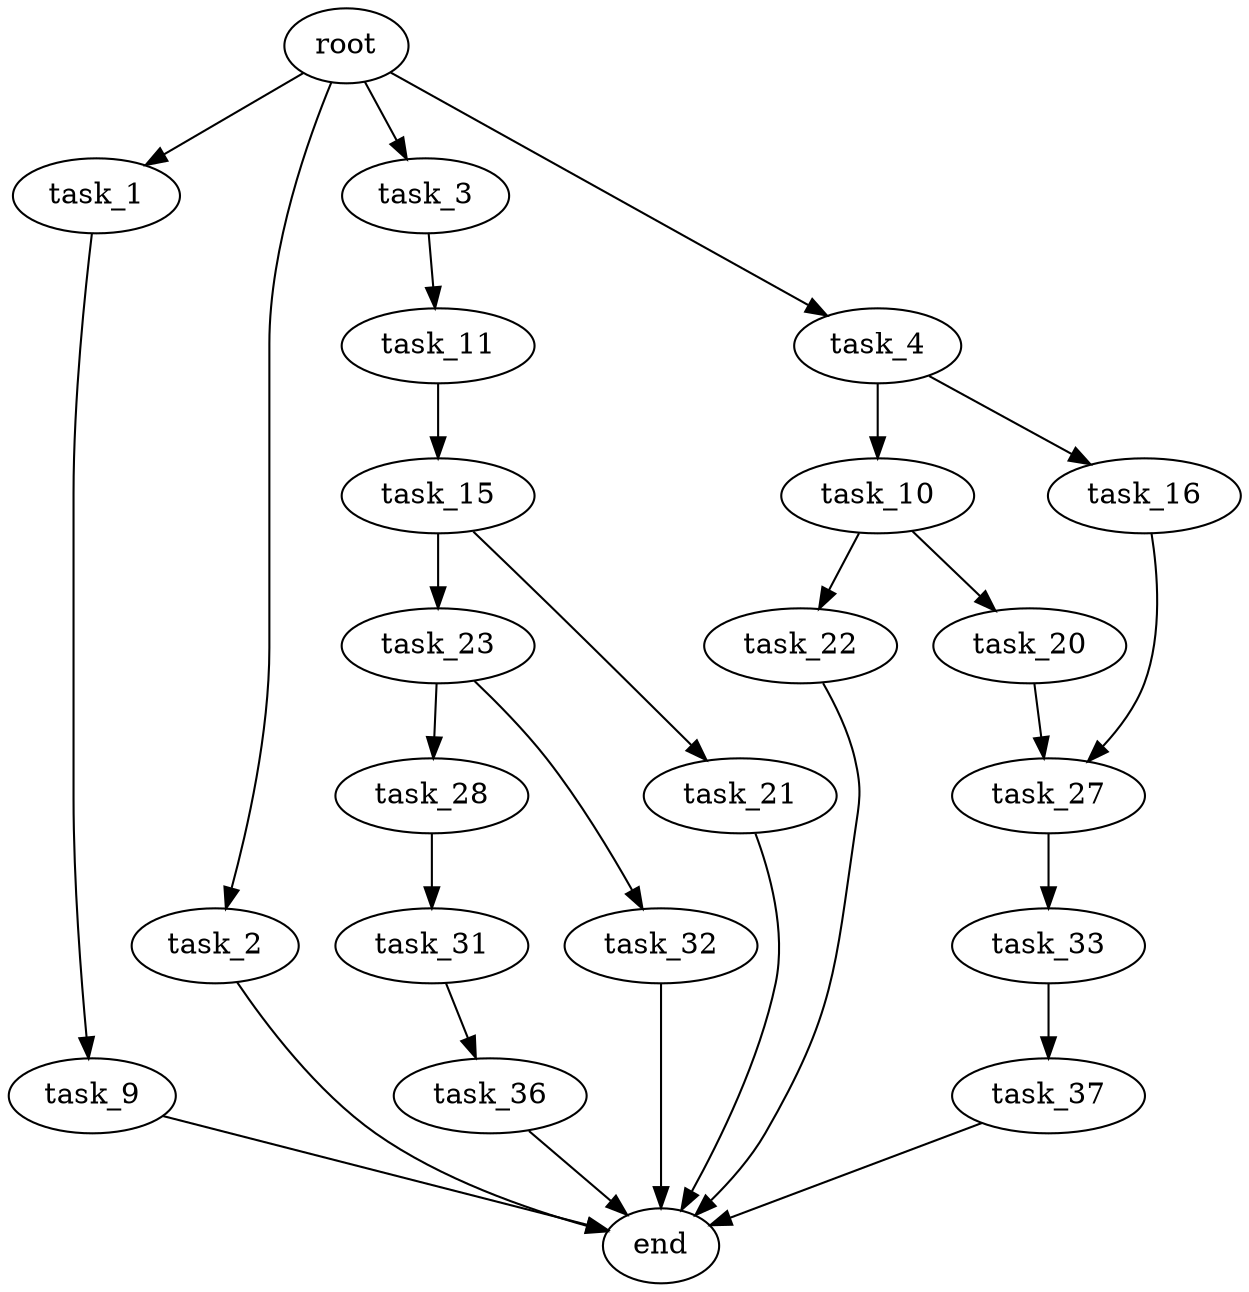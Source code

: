 digraph G {
  root [size="0.000000"];
  task_1 [size="30362642420.000000"];
  task_2 [size="26437527277.000000"];
  task_3 [size="9106492204.000000"];
  task_4 [size="231928233984.000000"];
  task_9 [size="27305245530.000000"];
  task_10 [size="8589934592.000000"];
  task_11 [size="549755813888.000000"];
  task_15 [size="134217728000.000000"];
  task_16 [size="6924382978.000000"];
  task_20 [size="368293445632.000000"];
  task_21 [size="6792013102.000000"];
  task_22 [size="18236997855.000000"];
  task_23 [size="401488665518.000000"];
  task_27 [size="95182730273.000000"];
  task_28 [size="9623796982.000000"];
  task_31 [size="641294270675.000000"];
  task_32 [size="1270449691526.000000"];
  task_33 [size="6151109257.000000"];
  task_36 [size="12922149464.000000"];
  task_37 [size="25371726782.000000"];
  end [size="0.000000"];

  root -> task_1 [size="1.000000"];
  root -> task_2 [size="1.000000"];
  root -> task_3 [size="1.000000"];
  root -> task_4 [size="1.000000"];
  task_1 -> task_9 [size="75497472.000000"];
  task_2 -> end [size="1.000000"];
  task_3 -> task_11 [size="679477248.000000"];
  task_4 -> task_10 [size="301989888.000000"];
  task_4 -> task_16 [size="301989888.000000"];
  task_9 -> end [size="1.000000"];
  task_10 -> task_20 [size="33554432.000000"];
  task_10 -> task_22 [size="33554432.000000"];
  task_11 -> task_15 [size="536870912.000000"];
  task_15 -> task_21 [size="209715200.000000"];
  task_15 -> task_23 [size="209715200.000000"];
  task_16 -> task_27 [size="679477248.000000"];
  task_20 -> task_27 [size="411041792.000000"];
  task_21 -> end [size="1.000000"];
  task_22 -> end [size="1.000000"];
  task_23 -> task_28 [size="301989888.000000"];
  task_23 -> task_32 [size="301989888.000000"];
  task_27 -> task_33 [size="75497472.000000"];
  task_28 -> task_31 [size="411041792.000000"];
  task_31 -> task_36 [size="411041792.000000"];
  task_32 -> end [size="1.000000"];
  task_33 -> task_37 [size="679477248.000000"];
  task_36 -> end [size="1.000000"];
  task_37 -> end [size="1.000000"];
}
